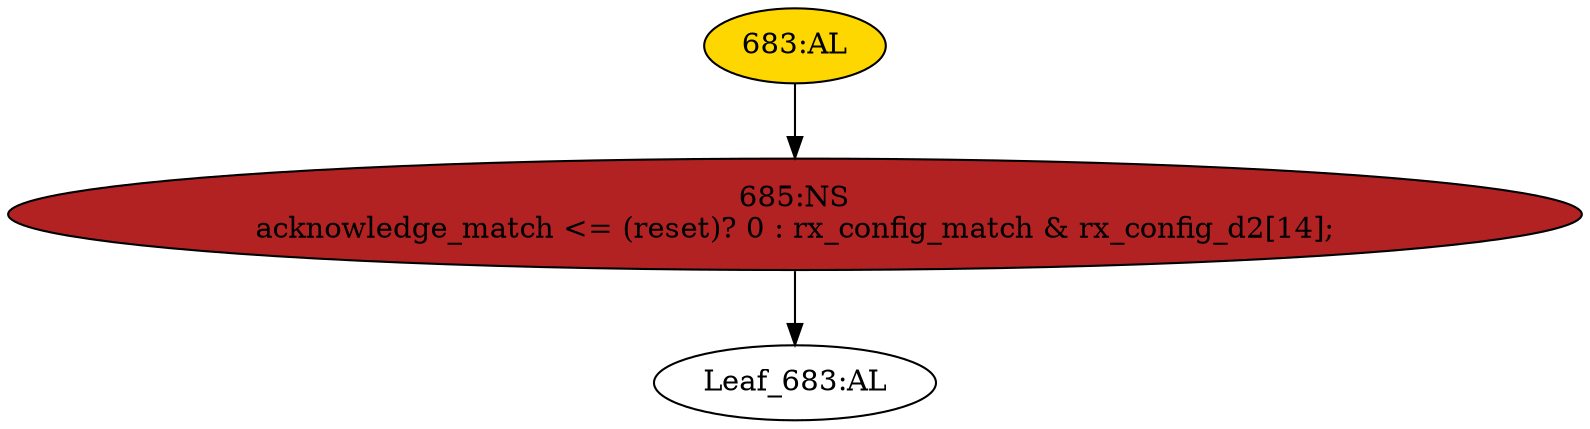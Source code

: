strict digraph "" {
	node [label="\N"];
	"683:AL"	 [ast="<pyverilog.vparser.ast.Always object at 0x7f702a65c6d0>",
		clk_sens=True,
		fillcolor=gold,
		label="683:AL",
		sens="['ck', 'reset']",
		statements="[]",
		style=filled,
		typ=Always,
		use_var="['reset', 'rx_config_d2', 'rx_config_match']"];
	"685:NS"	 [ast="<pyverilog.vparser.ast.NonblockingSubstitution object at 0x7f702a65c850>",
		fillcolor=firebrick,
		label="685:NS
acknowledge_match <= (reset)? 0 : rx_config_match & rx_config_d2[14];",
		statements="[<pyverilog.vparser.ast.NonblockingSubstitution object at 0x7f702a65c850>]",
		style=filled,
		typ=NonblockingSubstitution];
	"683:AL" -> "685:NS"	 [cond="[]",
		lineno=None];
	"Leaf_683:AL"	 [def_var="['acknowledge_match']",
		label="Leaf_683:AL"];
	"685:NS" -> "Leaf_683:AL"	 [cond="[]",
		lineno=None];
}

